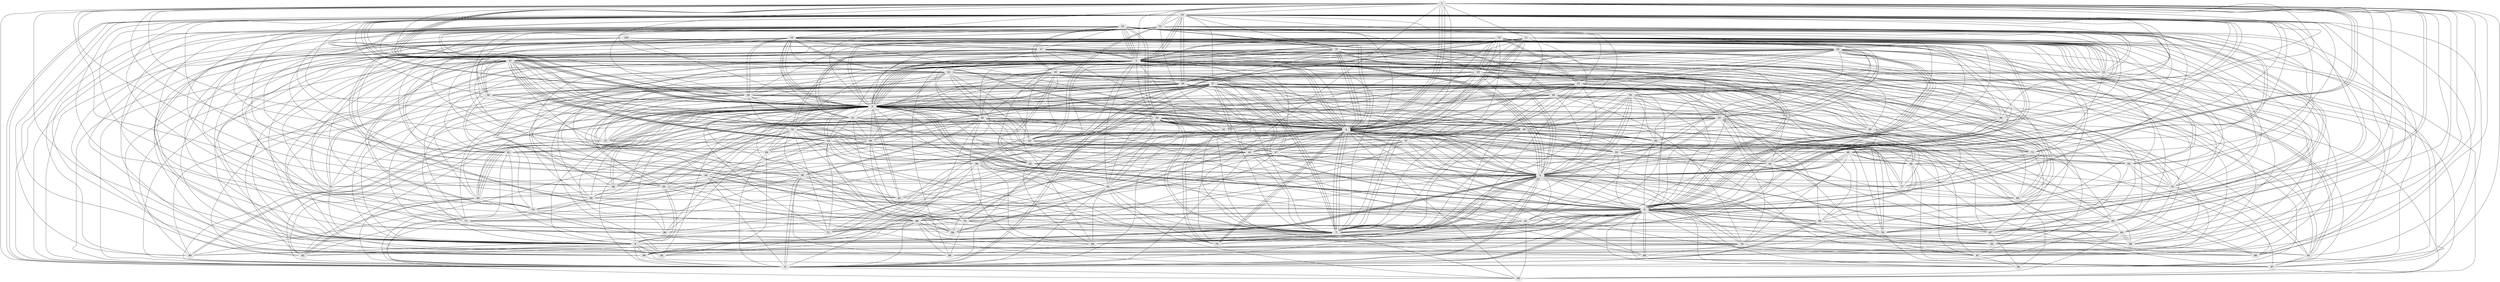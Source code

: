 // Generated by graphtools (version 1.34) at Fri Sep 10 06:13:21 2021
// undirected, 100 vertices, 981 edges
graph export_dot {
  node [color=gray90,style=filled];
  "1";
  "10";
  "100";
  "11";
  "12";
  "13";
  "14";
  "15";
  "16";
  "17";
  "18";
  "19";
  "2";
  "20";
  "21";
  "22";
  "23";
  "24";
  "25";
  "26";
  "27";
  "28";
  "29";
  "3";
  "30";
  "31";
  "32";
  "33";
  "34";
  "35";
  "36";
  "37";
  "38";
  "39";
  "4";
  "40";
  "41";
  "42";
  "43";
  "44";
  "45";
  "46";
  "47";
  "48";
  "49";
  "5";
  "50";
  "51";
  "52";
  "53";
  "54";
  "55";
  "56";
  "57";
  "58";
  "59";
  "6";
  "60";
  "61";
  "62";
  "63";
  "64";
  "65";
  "66";
  "67";
  "68";
  "69";
  "7";
  "70";
  "71";
  "72";
  "73";
  "74";
  "75";
  "76";
  "77";
  "78";
  "79";
  "8";
  "80";
  "81";
  "82";
  "83";
  "84";
  "85";
  "86";
  "87";
  "88";
  "89";
  "9";
  "90";
  "91";
  "92";
  "93";
  "94";
  "95";
  "96";
  "97";
  "98";
  "99";
  "1" -- "8";
  "1" -- "2";
  "1" -- "69";
  "1" -- "88";
  "1" -- "87";
  "1" -- "56";
  "1" -- "10";
  "1" -- "24";
  "1" -- "57";
  "1" -- "75";
  "1" -- "5";
  "1" -- "5";
  "1" -- "5";
  "1" -- "65";
  "1" -- "65";
  "1" -- "63";
  "1" -- "83";
  "1" -- "59";
  "1" -- "85";
  "1" -- "12";
  "1" -- "12";
  "1" -- "40";
  "1" -- "11";
  "1" -- "4";
  "1" -- "4";
  "1" -- "4";
  "1" -- "7";
  "1" -- "9";
  "1" -- "3";
  "1" -- "3";
  "1" -- "3";
  "1" -- "3";
  "1" -- "15";
  "1" -- "98";
  "1" -- "38";
  "1" -- "97";
  "1" -- "6";
  "1" -- "81";
  "10" -- "6";
  "10" -- "29";
  "10" -- "89";
  "10" -- "97";
  "10" -- "37";
  "10" -- "48";
  "10" -- "21";
  "10" -- "68";
  "10" -- "3";
  "10" -- "3";
  "10" -- "22";
  "10" -- "9";
  "10" -- "9";
  "10" -- "40";
  "10" -- "19";
  "10" -- "51";
  "10" -- "34";
  "10" -- "12";
  "10" -- "59";
  "10" -- "36";
  "10" -- "46";
  "10" -- "60";
  "10" -- "20";
  "10" -- "5";
  "10" -- "73";
  "10" -- "93";
  "10" -- "26";
  "10" -- "26";
  "10" -- "86";
  "10" -- "28";
  "10" -- "28";
  "10" -- "27";
  "10" -- "62";
  "10" -- "39";
  "10" -- "71";
  "10" -- "91";
  "10" -- "2";
  "10" -- "2";
  "10" -- "2";
  "10" -- "16";
  "100" -- "3";
  "100" -- "8";
  "100" -- "8";
  "100" -- "89";
  "100" -- "17";
  "100" -- "17";
  "100" -- "97";
  "100" -- "87";
  "100" -- "66";
  "100" -- "52";
  "11" -- "85";
  "11" -- "76";
  "11" -- "25";
  "11" -- "60";
  "11" -- "36";
  "11" -- "83";
  "11" -- "90";
  "11" -- "4";
  "11" -- "4";
  "11" -- "4";
  "11" -- "7";
  "11" -- "22";
  "11" -- "22";
  "11" -- "22";
  "11" -- "9";
  "11" -- "9";
  "11" -- "3";
  "11" -- "47";
  "11" -- "78";
  "11" -- "92";
  "11" -- "2";
  "11" -- "2";
  "11" -- "72";
  "11" -- "41";
  "11" -- "28";
  "11" -- "56";
  "11" -- "79";
  "11" -- "95";
  "11" -- "20";
  "11" -- "17";
  "11" -- "18";
  "12" -- "8";
  "12" -- "32";
  "12" -- "42";
  "12" -- "42";
  "12" -- "34";
  "12" -- "44";
  "12" -- "62";
  "12" -- "19";
  "12" -- "79";
  "12" -- "4";
  "12" -- "7";
  "12" -- "22";
  "12" -- "9";
  "12" -- "3";
  "12" -- "15";
  "12" -- "15";
  "12" -- "93";
  "12" -- "89";
  "12" -- "20";
  "12" -- "6";
  "12" -- "6";
  "12" -- "80";
  "13" -- "15";
  "13" -- "22";
  "13" -- "3";
  "13" -- "9";
  "13" -- "4";
  "13" -- "4";
  "13" -- "6";
  "13" -- "89";
  "13" -- "37";
  "13" -- "21";
  "13" -- "74";
  "13" -- "23";
  "13" -- "44";
  "13" -- "36";
  "13" -- "96";
  "13" -- "25";
  "13" -- "52";
  "13" -- "30";
  "13" -- "30";
  "13" -- "73";
  "13" -- "86";
  "13" -- "18";
  "13" -- "18";
  "13" -- "17";
  "13" -- "5";
  "13" -- "63";
  "13" -- "72";
  "13" -- "2";
  "13" -- "2";
  "13" -- "2";
  "13" -- "2";
  "13" -- "28";
  "13" -- "79";
  "13" -- "79";
  "13" -- "88";
  "13" -- "62";
  "14" -- "7";
  "14" -- "4";
  "14" -- "22";
  "14" -- "9";
  "14" -- "3";
  "14" -- "3";
  "14" -- "68";
  "14" -- "68";
  "14" -- "53";
  "14" -- "98";
  "14" -- "37";
  "14" -- "6";
  "14" -- "6";
  "14" -- "76";
  "14" -- "25";
  "14" -- "25";
  "14" -- "60";
  "14" -- "60";
  "14" -- "34";
  "14" -- "23";
  "14" -- "23";
  "14" -- "64";
  "14" -- "26";
  "14" -- "95";
  "14" -- "73";
  "14" -- "5";
  "14" -- "65";
  "14" -- "16";
  "14" -- "2";
  "14" -- "2";
  "14" -- "92";
  "14" -- "69";
  "14" -- "71";
  "15" -- "69";
  "15" -- "50";
  "15" -- "8";
  "15" -- "44";
  "15" -- "31";
  "15" -- "41";
  "15" -- "30";
  "15" -- "30";
  "15" -- "28";
  "15" -- "28";
  "15" -- "52";
  "15" -- "39";
  "15" -- "99";
  "15" -- "49";
  "15" -- "4";
  "15" -- "9";
  "15" -- "3";
  "15" -- "3";
  "15" -- "3";
  "15" -- "33";
  "15" -- "93";
  "15" -- "24";
  "15" -- "21";
  "15" -- "29";
  "15" -- "29";
  "15" -- "17";
  "16" -- "87";
  "16" -- "54";
  "16" -- "34";
  "16" -- "23";
  "16" -- "76";
  "16" -- "8";
  "16" -- "36";
  "16" -- "2";
  "16" -- "32";
  "16" -- "50";
  "16" -- "5";
  "16" -- "18";
  "16" -- "18";
  "16" -- "6";
  "16" -- "6";
  "16" -- "6";
  "16" -- "6";
  "16" -- "53";
  "16" -- "21";
  "16" -- "33";
  "16" -- "7";
  "16" -- "22";
  "16" -- "45";
  "16" -- "26";
  "16" -- "35";
  "17" -- "24";
  "17" -- "7";
  "17" -- "4";
  "17" -- "9";
  "17" -- "67";
  "17" -- "82";
  "17" -- "98";
  "17" -- "38";
  "17" -- "21";
  "17" -- "51";
  "17" -- "76";
  "17" -- "25";
  "17" -- "8";
  "17" -- "36";
  "17" -- "36";
  "17" -- "96";
  "17" -- "2";
  "17" -- "2";
  "17" -- "2";
  "17" -- "92";
  "17" -- "85";
  "17" -- "31";
  "17" -- "31";
  "18" -- "6";
  "18" -- "65";
  "18" -- "63";
  "18" -- "63";
  "18" -- "43";
  "18" -- "35";
  "18" -- "26";
  "18" -- "3";
  "18" -- "7";
  "18" -- "7";
  "18" -- "7";
  "18" -- "66";
  "18" -- "31";
  "18" -- "91";
  "18" -- "51";
  "18" -- "34";
  "18" -- "42";
  "19" -- "53";
  "19" -- "63";
  "19" -- "80";
  "19" -- "38";
  "19" -- "5";
  "19" -- "5";
  "19" -- "35";
  "19" -- "3";
  "19" -- "3";
  "19" -- "4";
  "19" -- "4";
  "19" -- "4";
  "19" -- "33";
  "19" -- "31";
  "19" -- "70";
  "19" -- "27";
  "19" -- "90";
  "19" -- "87";
  "19" -- "99";
  "19" -- "62";
  "19" -- "50";
  "19" -- "32";
  "19" -- "32";
  "19" -- "2";
  "19" -- "46";
  "19" -- "74";
  "2" -- "4";
  "2" -- "4";
  "2" -- "4";
  "2" -- "7";
  "2" -- "3";
  "2" -- "3";
  "2" -- "3";
  "2" -- "3";
  "2" -- "3";
  "2" -- "3";
  "2" -- "9";
  "2" -- "67";
  "2" -- "82";
  "2" -- "77";
  "2" -- "47";
  "2" -- "55";
  "2" -- "55";
  "2" -- "6";
  "2" -- "6";
  "2" -- "6";
  "2" -- "46";
  "2" -- "94";
  "2" -- "51";
  "2" -- "51";
  "2" -- "74";
  "2" -- "90";
  "2" -- "30";
  "2" -- "58";
  "2" -- "95";
  "2" -- "35";
  "2" -- "84";
  "2" -- "24";
  "2" -- "5";
  "2" -- "5";
  "2" -- "5";
  "2" -- "5";
  "2" -- "80";
  "2" -- "8";
  "2" -- "42";
  "2" -- "91";
  "2" -- "91";
  "2" -- "41";
  "2" -- "54";
  "2" -- "99";
  "2" -- "62";
  "2" -- "28";
  "20" -- "87";
  "20" -- "40";
  "20" -- "40";
  "20" -- "66";
  "20" -- "74";
  "20" -- "50";
  "20" -- "38";
  "20" -- "5";
  "20" -- "5";
  "20" -- "6";
  "20" -- "9";
  "20" -- "3";
  "20" -- "3";
  "20" -- "7";
  "21" -- "43";
  "21" -- "43";
  "21" -- "43";
  "21" -- "43";
  "21" -- "24";
  "21" -- "3";
  "21" -- "3";
  "21" -- "22";
  "21" -- "7";
  "21" -- "86";
  "21" -- "4";
  "21" -- "38";
  "21" -- "65";
  "21" -- "48";
  "21" -- "81";
  "21" -- "74";
  "21" -- "74";
  "21" -- "51";
  "21" -- "34";
  "21" -- "32";
  "21" -- "8";
  "21" -- "70";
  "21" -- "71";
  "21" -- "31";
  "22" -- "88";
  "22" -- "97";
  "22" -- "8";
  "22" -- "46";
  "22" -- "71";
  "22" -- "54";
  "23" -- "75";
  "23" -- "3";
  "23" -- "7";
  "23" -- "4";
  "23" -- "4";
  "23" -- "6";
  "23" -- "80";
  "23" -- "29";
  "23" -- "38";
  "23" -- "77";
  "23" -- "5";
  "23" -- "59";
  "23" -- "41";
  "23" -- "31";
  "23" -- "91";
  "23" -- "49";
  "24" -- "34";
  "24" -- "42";
  "24" -- "76";
  "24" -- "96";
  "24" -- "27";
  "24" -- "40";
  "24" -- "33";
  "24" -- "45";
  "24" -- "26";
  "24" -- "35";
  "24" -- "86";
  "24" -- "4";
  "24" -- "58";
  "24" -- "9";
  "24" -- "3";
  "24" -- "3";
  "24" -- "5";
  "24" -- "47";
  "24" -- "63";
  "25" -- "41";
  "25" -- "64";
  "25" -- "87";
  "25" -- "52";
  "25" -- "8";
  "25" -- "83";
  "25" -- "5";
  "25" -- "29";
  "25" -- "4";
  "25" -- "7";
  "25" -- "3";
  "25" -- "26";
  "25" -- "35";
  "25" -- "73";
  "26" -- "4";
  "26" -- "3";
  "26" -- "3";
  "26" -- "45";
  "26" -- "67";
  "26" -- "78";
  "26" -- "55";
  "26" -- "29";
  "26" -- "59";
  "26" -- "92";
  "26" -- "69";
  "26" -- "34";
  "26" -- "61";
  "26" -- "39";
  "26" -- "87";
  "26" -- "28";
  "26" -- "52";
  "27" -- "81";
  "27" -- "6";
  "27" -- "6";
  "27" -- "80";
  "27" -- "29";
  "27" -- "5";
  "27" -- "77";
  "27" -- "75";
  "27" -- "75";
  "27" -- "3";
  "27" -- "3";
  "27" -- "57";
  "27" -- "4";
  "27" -- "7";
  "27" -- "73";
  "27" -- "71";
  "27" -- "91";
  "27" -- "40";
  "27" -- "70";
  "27" -- "70";
  "27" -- "49";
  "27" -- "39";
  "27" -- "39";
  "27" -- "56";
  "27" -- "42";
  "27" -- "36";
  "27" -- "60";
  "27" -- "34";
  "28" -- "47";
  "28" -- "78";
  "28" -- "55";
  "28" -- "57";
  "28" -- "58";
  "28" -- "4";
  "28" -- "3";
  "28" -- "73";
  "28" -- "39";
  "28" -- "66";
  "28" -- "92";
  "28" -- "50";
  "28" -- "50";
  "29" -- "75";
  "29" -- "3";
  "29" -- "33";
  "29" -- "6";
  "29" -- "5";
  "29" -- "48";
  "29" -- "65";
  "29" -- "37";
  "29" -- "69";
  "29" -- "59";
  "29" -- "30";
  "3" -- "41";
  "3" -- "54";
  "3" -- "31";
  "3" -- "56";
  "3" -- "56";
  "3" -- "39";
  "3" -- "72";
  "3" -- "42";
  "3" -- "32";
  "3" -- "32";
  "3" -- "8";
  "3" -- "61";
  "3" -- "63";
  "3" -- "65";
  "3" -- "35";
  "3" -- "35";
  "3" -- "57";
  "3" -- "57";
  "3" -- "86";
  "3" -- "86";
  "3" -- "73";
  "3" -- "43";
  "3" -- "43";
  "3" -- "33";
  "3" -- "84";
  "3" -- "64";
  "3" -- "40";
  "3" -- "66";
  "3" -- "66";
  "3" -- "66";
  "3" -- "66";
  "3" -- "96";
  "3" -- "59";
  "3" -- "36";
  "3" -- "51";
  "3" -- "53";
  "3" -- "81";
  "3" -- "81";
  "3" -- "6";
  "3" -- "6";
  "3" -- "6";
  "3" -- "98";
  "3" -- "78";
  "3" -- "82";
  "3" -- "68";
  "3" -- "9";
  "3" -- "7";
  "3" -- "4";
  "3" -- "4";
  "3" -- "4";
  "3" -- "4";
  "30" -- "38";
  "30" -- "38";
  "30" -- "47";
  "30" -- "55";
  "30" -- "81";
  "30" -- "93";
  "30" -- "4";
  "30" -- "4";
  "30" -- "86";
  "30" -- "7";
  "30" -- "7";
  "30" -- "45";
  "30" -- "62";
  "30" -- "88";
  "30" -- "54";
  "30" -- "41";
  "30" -- "59";
  "30" -- "42";
  "30" -- "72";
  "30" -- "50";
  "30" -- "32";
  "31" -- "70";
  "31" -- "39";
  "31" -- "37";
  "31" -- "61";
  "31" -- "43";
  "31" -- "4";
  "31" -- "76";
  "31" -- "8";
  "31" -- "57";
  "32" -- "72";
  "32" -- "96";
  "32" -- "7";
  "32" -- "58";
  "32" -- "46";
  "32" -- "93";
  "32" -- "64";
  "32" -- "70";
  "32" -- "37";
  "32" -- "62";
  "32" -- "5";
  "32" -- "56";
  "32" -- "56";
  "32" -- "39";
  "33" -- "85";
  "33" -- "96";
  "33" -- "64";
  "33" -- "52";
  "33" -- "70";
  "33" -- "79";
  "33" -- "45";
  "33" -- "4";
  "33" -- "9";
  "33" -- "73";
  "33" -- "78";
  "33" -- "5";
  "33" -- "5";
  "33" -- "77";
  "33" -- "38";
  "34" -- "42";
  "34" -- "82";
  "34" -- "57";
  "34" -- "5";
  "34" -- "74";
  "35" -- "55";
  "35" -- "80";
  "35" -- "47";
  "35" -- "98";
  "35" -- "58";
  "35" -- "58";
  "35" -- "57";
  "35" -- "4";
  "35" -- "9";
  "35" -- "52";
  "35" -- "40";
  "35" -- "40";
  "35" -- "62";
  "35" -- "39";
  "35" -- "94";
  "35" -- "44";
  "35" -- "74";
  "35" -- "69";
  "36" -- "7";
  "36" -- "6";
  "36" -- "93";
  "36" -- "61";
  "37" -- "44";
  "37" -- "8";
  "37" -- "68";
  "37" -- "88";
  "37" -- "47";
  "37" -- "5";
  "37" -- "5";
  "37" -- "6";
  "38" -- "90";
  "38" -- "76";
  "38" -- "7";
  "39" -- "64";
  "39" -- "49";
  "39" -- "56";
  "39" -- "62";
  "39" -- "70";
  "39" -- "46";
  "39" -- "60";
  "39" -- "84";
  "39" -- "83";
  "4" -- "80";
  "4" -- "5";
  "4" -- "5";
  "4" -- "5";
  "4" -- "45";
  "4" -- "75";
  "4" -- "75";
  "4" -- "75";
  "4" -- "95";
  "4" -- "57";
  "4" -- "58";
  "4" -- "43";
  "4" -- "84";
  "4" -- "84";
  "4" -- "54";
  "4" -- "79";
  "4" -- "50";
  "4" -- "53";
  "4" -- "53";
  "4" -- "81";
  "4" -- "6";
  "4" -- "6";
  "4" -- "47";
  "4" -- "77";
  "4" -- "77";
  "4" -- "48";
  "4" -- "89";
  "4" -- "98";
  "4" -- "68";
  "4" -- "7";
  "4" -- "7";
  "4" -- "7";
  "4" -- "9";
  "4" -- "64";
  "4" -- "64";
  "4" -- "90";
  "4" -- "66";
  "4" -- "60";
  "4" -- "44";
  "40" -- "53";
  "40" -- "81";
  "40" -- "48";
  "40" -- "79";
  "40" -- "45";
  "40" -- "42";
  "40" -- "67";
  "40" -- "50";
  "40" -- "7";
  "40" -- "86";
  "41" -- "7";
  "41" -- "9";
  "41" -- "68";
  "41" -- "5";
  "42" -- "49";
  "42" -- "47";
  "42" -- "77";
  "42" -- "45";
  "42" -- "64";
  "43" -- "68";
  "43" -- "72";
  "43" -- "7";
  "43" -- "71";
  "43" -- "55";
  "43" -- "49";
  "43" -- "97";
  "43" -- "48";
  "43" -- "48";
  "44" -- "56";
  "44" -- "51";
  "44" -- "6";
  "44" -- "6";
  "44" -- "7";
  "44" -- "9";
  "45" -- "63";
  "45" -- "71";
  "45" -- "77";
  "45" -- "49";
  "45" -- "52";
  "45" -- "7";
  "45" -- "9";
  "45" -- "61";
  "46" -- "5";
  "46" -- "5";
  "46" -- "5";
  "46" -- "48";
  "46" -- "48";
  "46" -- "79";
  "46" -- "6";
  "46" -- "60";
  "46" -- "63";
  "47" -- "72";
  "47" -- "96";
  "47" -- "63";
  "47" -- "60";
  "47" -- "6";
  "47" -- "52";
  "47" -- "84";
  "47" -- "88";
  "48" -- "76";
  "48" -- "97";
  "48" -- "94";
  "48" -- "6";
  "49" -- "8";
  "49" -- "7";
  "49" -- "94";
  "49" -- "84";
  "49" -- "54";
  "49" -- "5";
  "49" -- "89";
  "5" -- "77";
  "5" -- "78";
  "5" -- "55";
  "5" -- "6";
  "5" -- "7";
  "5" -- "7";
  "5" -- "7";
  "5" -- "9";
  "5" -- "9";
  "5" -- "67";
  "5" -- "67";
  "5" -- "93";
  "5" -- "91";
  "5" -- "54";
  "5" -- "99";
  "5" -- "56";
  "5" -- "90";
  "5" -- "8";
  "5" -- "8";
  "5" -- "8";
  "5" -- "8";
  "5" -- "76";
  "5" -- "94";
  "5" -- "94";
  "5" -- "51";
  "5" -- "61";
  "50" -- "61";
  "50" -- "6";
  "50" -- "87";
  "50" -- "53";
  "50" -- "67";
  "51" -- "8";
  "52" -- "87";
  "52" -- "80";
  "52" -- "6";
  "52" -- "7";
  "53" -- "7";
  "53" -- "6";
  "53" -- "80";
  "53" -- "93";
  "53" -- "84";
  "54" -- "70";
  "54" -- "94";
  "54" -- "75";
  "54" -- "95";
  "54" -- "7";
  "54" -- "9";
  "55" -- "66";
  "55" -- "97";
  "55" -- "8";
  "55" -- "8";
  "55" -- "81";
  "56" -- "59";
  "57" -- "82";
  "57" -- "9";
  "57" -- "73";
  "57" -- "73";
  "58" -- "59";
  "58" -- "81";
  "58" -- "71";
  "58" -- "9";
  "58" -- "9";
  "58" -- "6";
  "58" -- "99";
  "59" -- "6";
  "59" -- "74";
  "59" -- "82";
  "59" -- "96";
  "6" -- "98";
  "6" -- "98";
  "6" -- "89";
  "6" -- "89";
  "6" -- "97";
  "6" -- "65";
  "6" -- "68";
  "6" -- "68";
  "6" -- "7";
  "6" -- "9";
  "6" -- "9";
  "6" -- "9";
  "6" -- "90";
  "6" -- "70";
  "6" -- "87";
  "6" -- "99";
  "6" -- "88";
  "6" -- "71";
  "6" -- "61";
  "6" -- "83";
  "6" -- "83";
  "6" -- "69";
  "6" -- "69";
  "6" -- "8";
  "6" -- "8";
  "6" -- "96";
  "60" -- "8";
  "60" -- "76";
  "60" -- "88";
  "61" -- "95";
  "61" -- "7";
  "61" -- "7";
  "62" -- "93";
  "62" -- "92";
  "62" -- "9";
  "63" -- "85";
  "63" -- "72";
  "63" -- "94";
  "64" -- "9";
  "64" -- "92";
  "65" -- "83";
  "65" -- "9";
  "65" -- "8";
  "65" -- "67";
  "65" -- "67";
  "65" -- "85";
  "66" -- "9";
  "66" -- "82";
  "66" -- "82";
  "66" -- "78";
  "67" -- "85";
  "67" -- "8";
  "67" -- "90";
  "68" -- "84";
  "68" -- "85";
  "68" -- "92";
  "68" -- "72";
  "68" -- "82";
  "68" -- "99";
  "68" -- "91";
  "69" -- "9";
  "69" -- "9";
  "69" -- "96";
  "69" -- "83";
  "69" -- "79";
  "69" -- "78";
  "7" -- "78";
  "7" -- "94";
  "7" -- "94";
  "7" -- "8";
  "7" -- "95";
  "7" -- "75";
  "70" -- "99";
  "70" -- "78";
  "70" -- "79";
  "70" -- "72";
  "71" -- "83";
  "71" -- "8";
  "71" -- "95";
  "73" -- "92";
  "73" -- "97";
  "73" -- "77";
  "74" -- "98";
  "74" -- "84";
  "74" -- "9";
  "76" -- "83";
  "76" -- "91";
  "76" -- "86";
  "77" -- "80";
  "78" -- "86";
  "78" -- "89";
  "78" -- "98";
  "78" -- "87";
  "78" -- "88";
  "79" -- "99";
  "79" -- "97";
  "8" -- "82";
  "8" -- "92";
  "8" -- "9";
  "8" -- "90";
  "8" -- "89";
  "80" -- "88";
  "83" -- "93";
  "83" -- "95";
  "83" -- "85";
  "83" -- "85";
  "85" -- "91";
  "87" -- "90";
  "89" -- "9";
  "9" -- "95";
  "91" -- "97";
  "94" -- "99";
}
